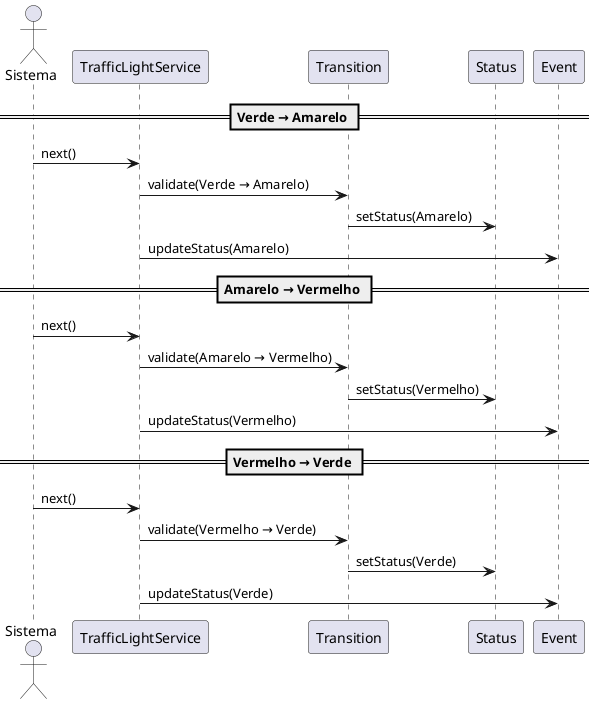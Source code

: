 @startuml
actor Sistema
participant "TrafficLightService" as TLSvc
participant "Transition" as Transition
participant "Status" as Status
participant "Event" as Event

== Verde → Amarelo ==
Sistema -> TLSvc : next()
TLSvc -> Transition : validate(Verde → Amarelo)
Transition -> Status : setStatus(Amarelo)
TLSvc -> Event : updateStatus(Amarelo)

== Amarelo → Vermelho ==
Sistema -> TLSvc : next()
TLSvc -> Transition : validate(Amarelo → Vermelho)
Transition -> Status : setStatus(Vermelho)
TLSvc -> Event : updateStatus(Vermelho)

== Vermelho → Verde ==
Sistema -> TLSvc : next()
TLSvc -> Transition : validate(Vermelho → Verde)
Transition -> Status : setStatus(Verde)
TLSvc -> Event : updateStatus(Verde)
@enduml
